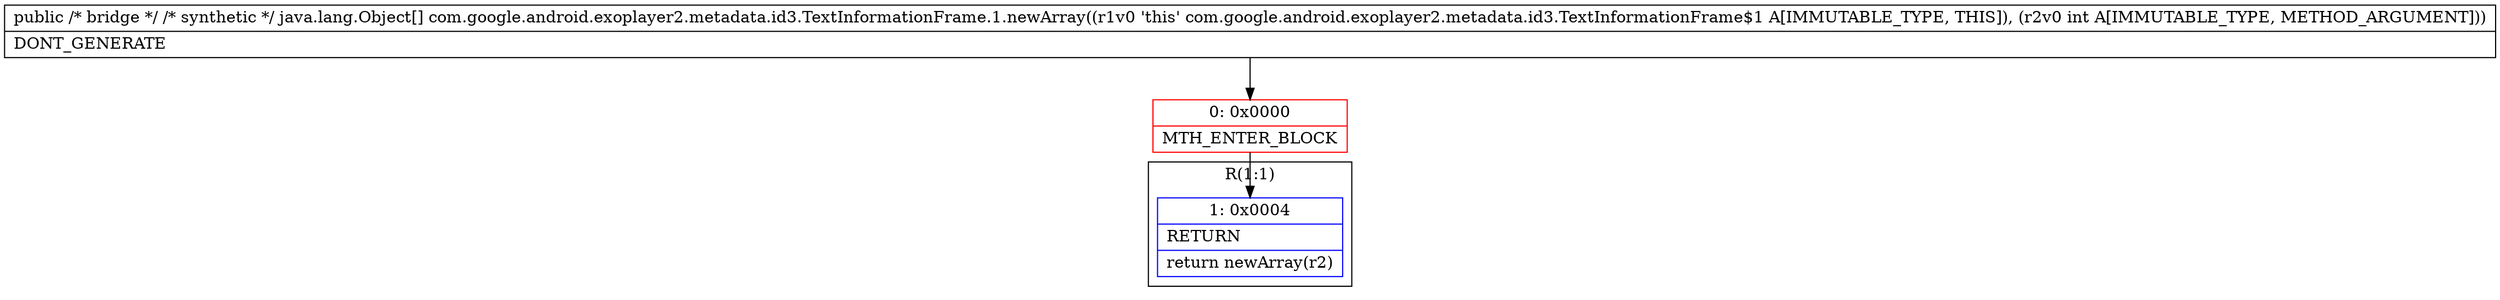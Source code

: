 digraph "CFG forcom.google.android.exoplayer2.metadata.id3.TextInformationFrame.1.newArray(I)[Ljava\/lang\/Object;" {
subgraph cluster_Region_849113572 {
label = "R(1:1)";
node [shape=record,color=blue];
Node_1 [shape=record,label="{1\:\ 0x0004|RETURN\l|return newArray(r2)\l}"];
}
Node_0 [shape=record,color=red,label="{0\:\ 0x0000|MTH_ENTER_BLOCK\l}"];
MethodNode[shape=record,label="{public \/* bridge *\/ \/* synthetic *\/ java.lang.Object[] com.google.android.exoplayer2.metadata.id3.TextInformationFrame.1.newArray((r1v0 'this' com.google.android.exoplayer2.metadata.id3.TextInformationFrame$1 A[IMMUTABLE_TYPE, THIS]), (r2v0 int A[IMMUTABLE_TYPE, METHOD_ARGUMENT]))  | DONT_GENERATE\l}"];
MethodNode -> Node_0;
Node_0 -> Node_1;
}

